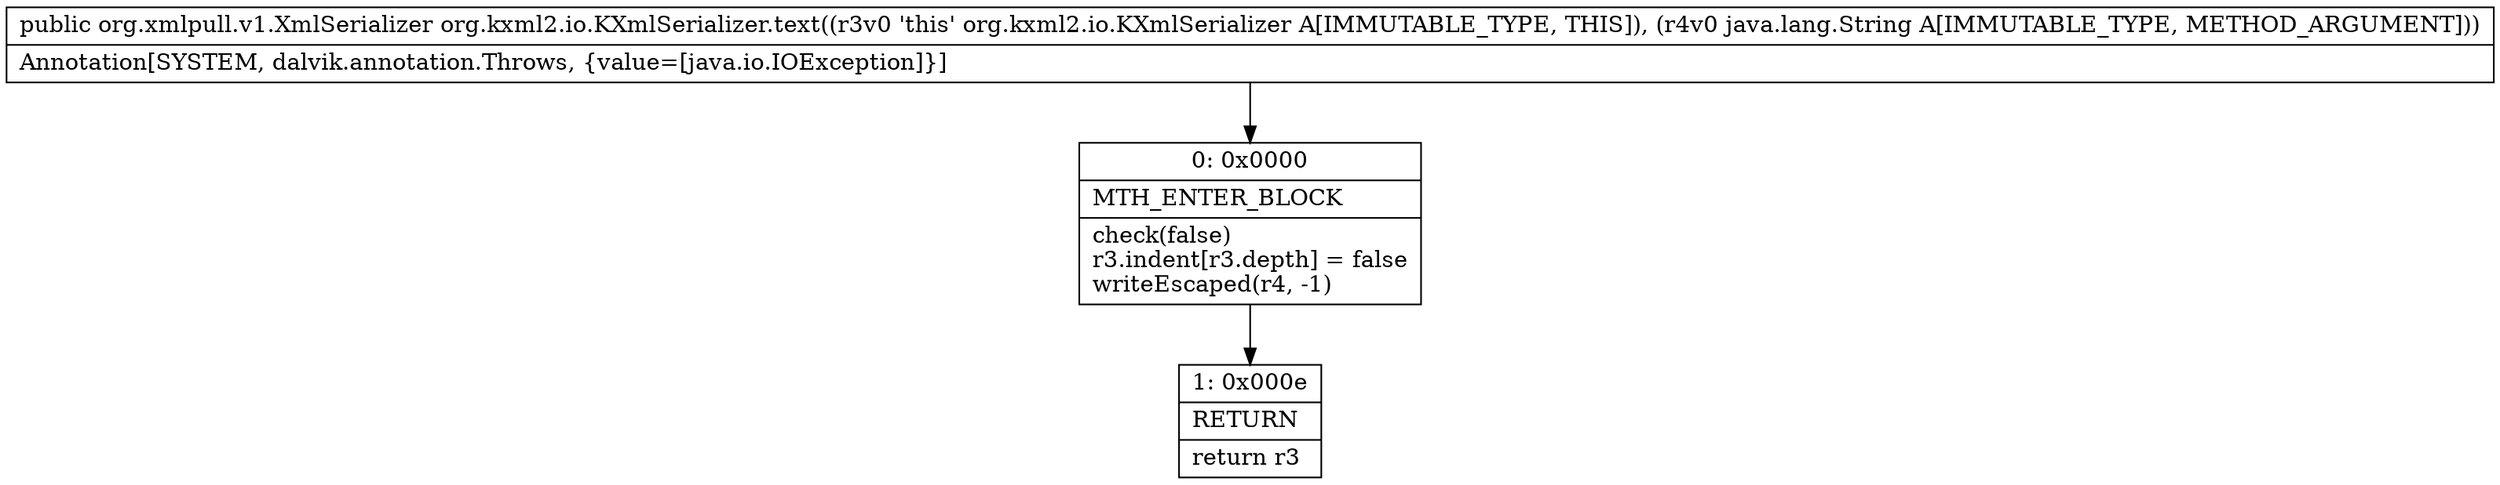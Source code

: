digraph "CFG fororg.kxml2.io.KXmlSerializer.text(Ljava\/lang\/String;)Lorg\/xmlpull\/v1\/XmlSerializer;" {
Node_0 [shape=record,label="{0\:\ 0x0000|MTH_ENTER_BLOCK\l|check(false)\lr3.indent[r3.depth] = false\lwriteEscaped(r4, \-1)\l}"];
Node_1 [shape=record,label="{1\:\ 0x000e|RETURN\l|return r3\l}"];
MethodNode[shape=record,label="{public org.xmlpull.v1.XmlSerializer org.kxml2.io.KXmlSerializer.text((r3v0 'this' org.kxml2.io.KXmlSerializer A[IMMUTABLE_TYPE, THIS]), (r4v0 java.lang.String A[IMMUTABLE_TYPE, METHOD_ARGUMENT]))  | Annotation[SYSTEM, dalvik.annotation.Throws, \{value=[java.io.IOException]\}]\l}"];
MethodNode -> Node_0;
Node_0 -> Node_1;
}

